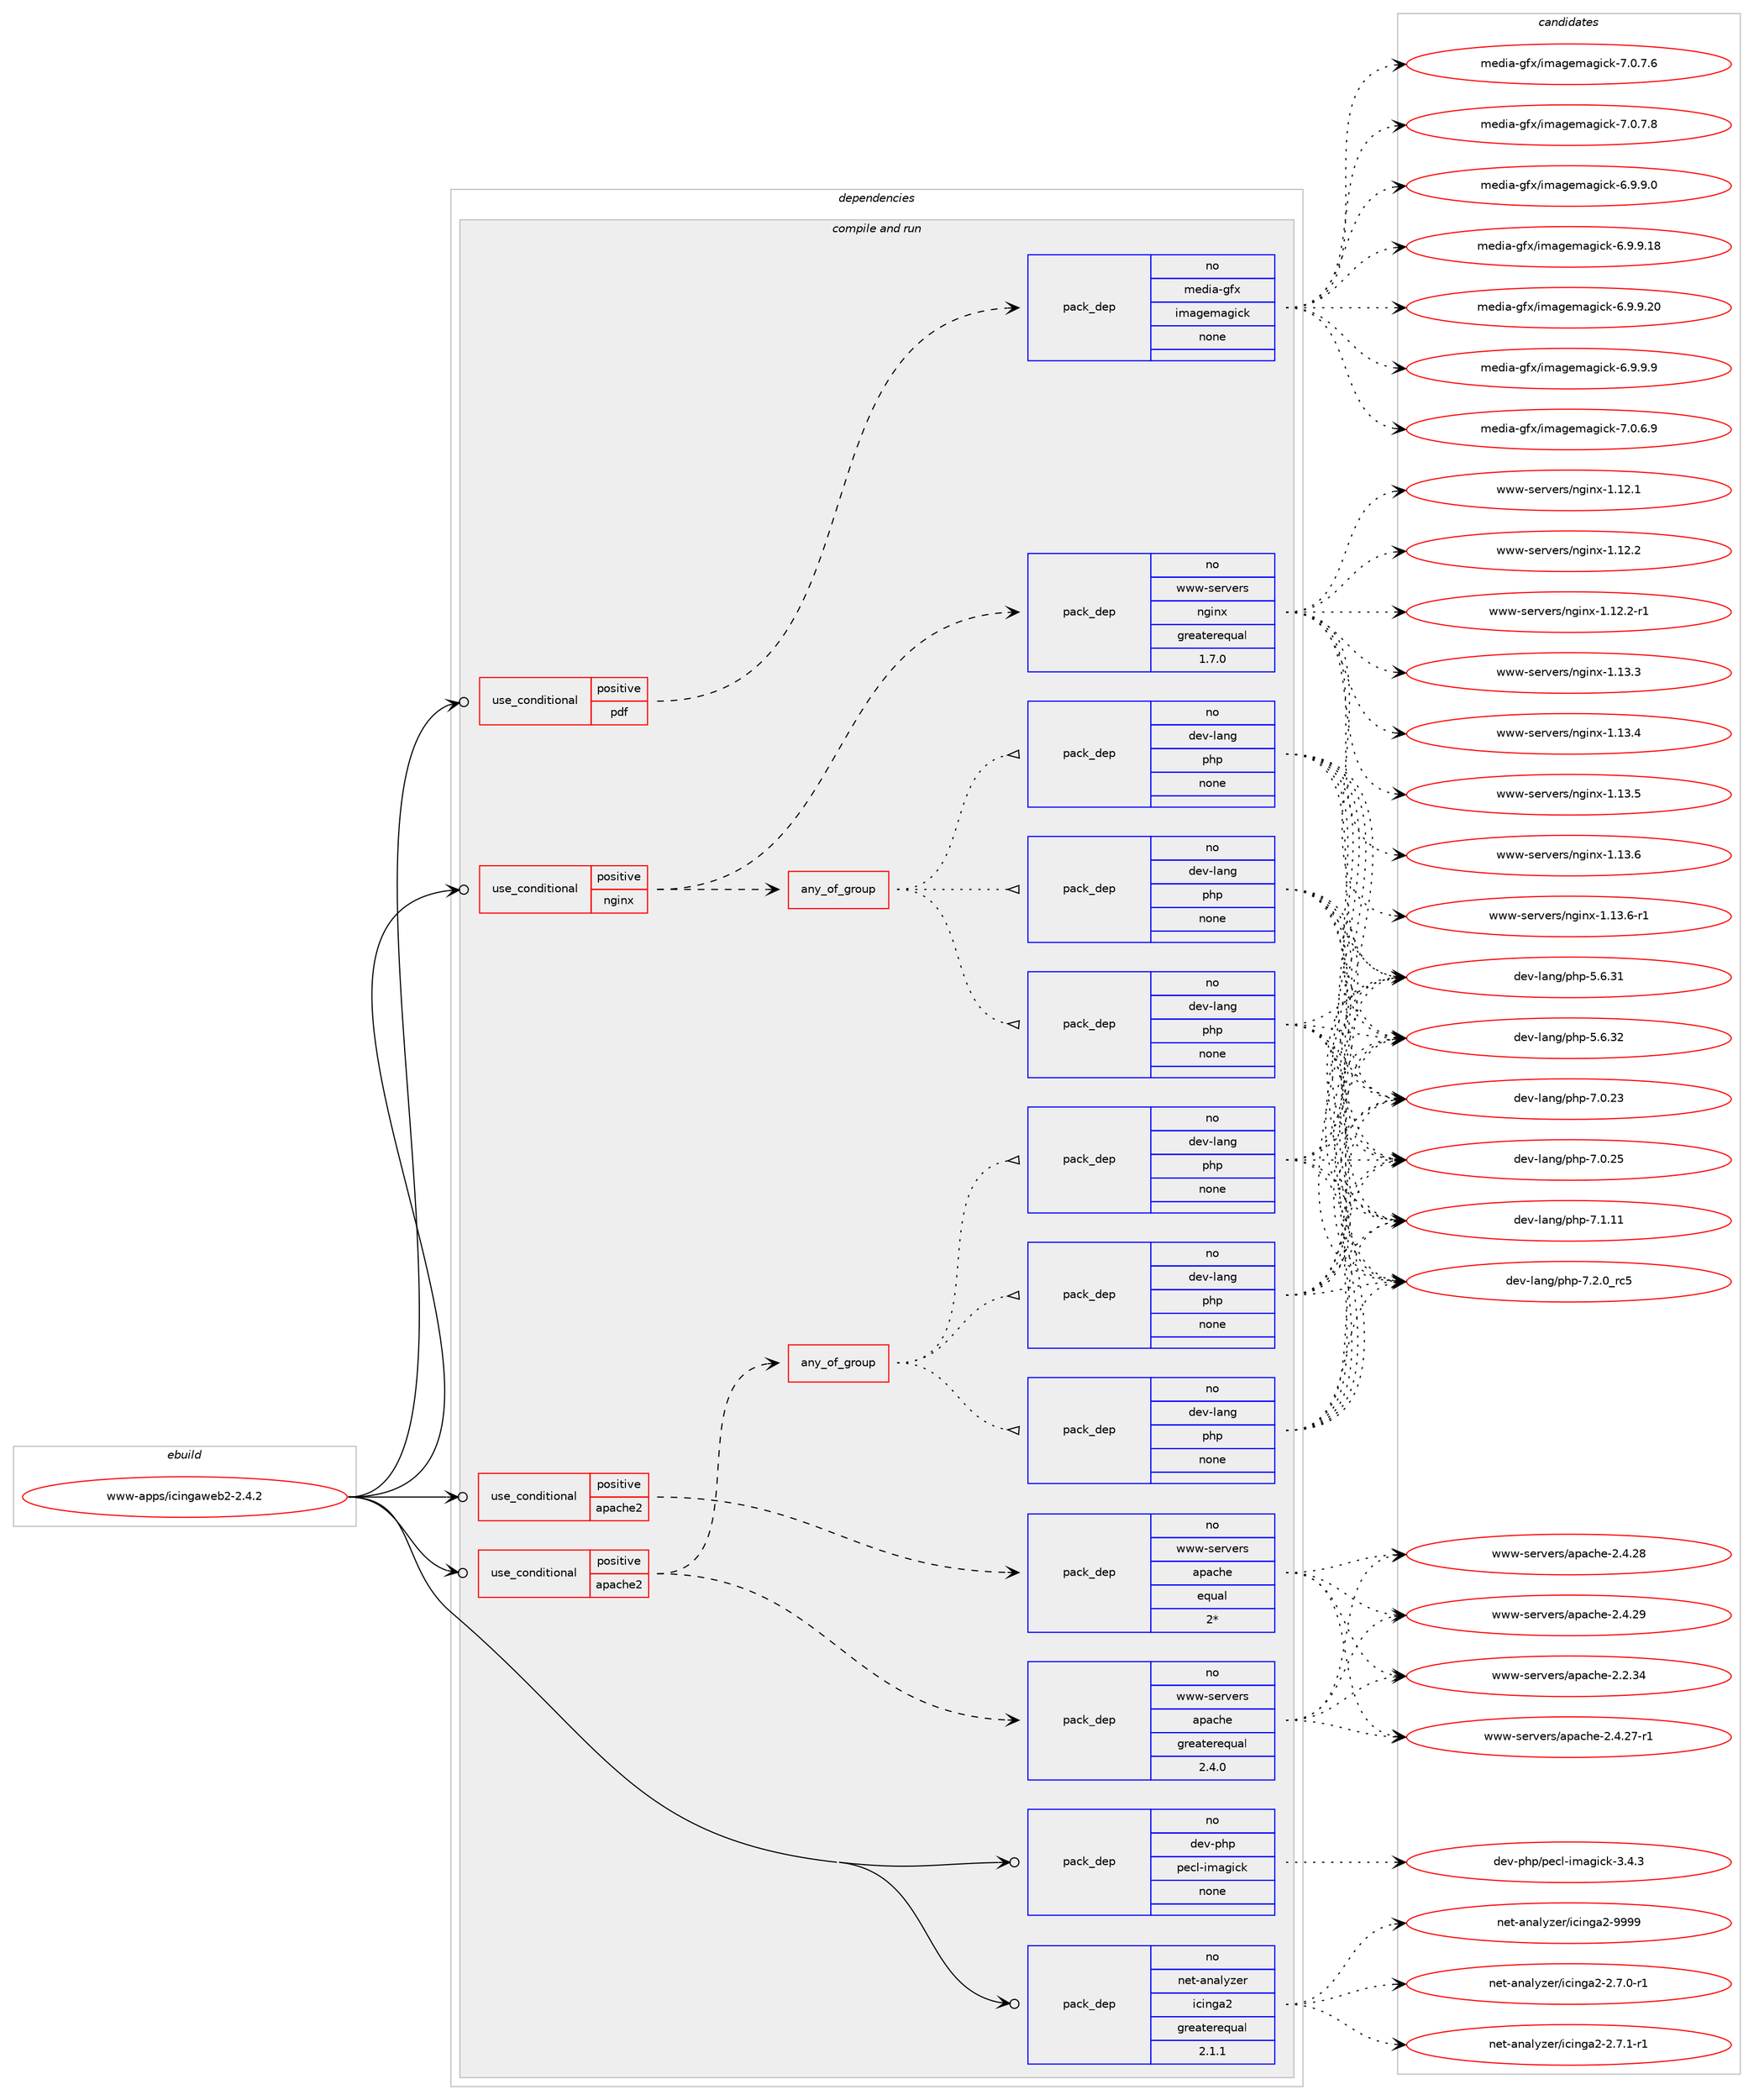 digraph prolog {

# *************
# Graph options
# *************

newrank=true;
concentrate=true;
compound=true;
graph [rankdir=LR,fontname=Helvetica,fontsize=10,ranksep=1.5];#, ranksep=2.5, nodesep=0.2];
edge  [arrowhead=vee];
node  [fontname=Helvetica,fontsize=10];

# **********
# The ebuild
# **********

subgraph cluster_leftcol {
color=gray;
rank=same;
label=<<i>ebuild</i>>;
id [label="www-apps/icingaweb2-2.4.2", color=red, width=4, href="../www-apps/icingaweb2-2.4.2.svg"];
}

# ****************
# The dependencies
# ****************

subgraph cluster_midcol {
color=gray;
label=<<i>dependencies</i>>;
subgraph cluster_compile {
fillcolor="#eeeeee";
style=filled;
label=<<i>compile</i>>;
}
subgraph cluster_compileandrun {
fillcolor="#eeeeee";
style=filled;
label=<<i>compile and run</i>>;
subgraph cond119287 {
dependency500740 [label=<<TABLE BORDER="0" CELLBORDER="1" CELLSPACING="0" CELLPADDING="4"><TR><TD ROWSPAN="3" CELLPADDING="10">use_conditional</TD></TR><TR><TD>positive</TD></TR><TR><TD>apache2</TD></TR></TABLE>>, shape=none, color=red];
subgraph pack372289 {
dependency500741 [label=<<TABLE BORDER="0" CELLBORDER="1" CELLSPACING="0" CELLPADDING="4" WIDTH="220"><TR><TD ROWSPAN="6" CELLPADDING="30">pack_dep</TD></TR><TR><TD WIDTH="110">no</TD></TR><TR><TD>www-servers</TD></TR><TR><TD>apache</TD></TR><TR><TD>equal</TD></TR><TR><TD>2*</TD></TR></TABLE>>, shape=none, color=blue];
}
dependency500740:e -> dependency500741:w [weight=20,style="dashed",arrowhead="vee"];
}
id:e -> dependency500740:w [weight=20,style="solid",arrowhead="odotvee"];
subgraph cond119288 {
dependency500742 [label=<<TABLE BORDER="0" CELLBORDER="1" CELLSPACING="0" CELLPADDING="4"><TR><TD ROWSPAN="3" CELLPADDING="10">use_conditional</TD></TR><TR><TD>positive</TD></TR><TR><TD>apache2</TD></TR></TABLE>>, shape=none, color=red];
subgraph pack372290 {
dependency500743 [label=<<TABLE BORDER="0" CELLBORDER="1" CELLSPACING="0" CELLPADDING="4" WIDTH="220"><TR><TD ROWSPAN="6" CELLPADDING="30">pack_dep</TD></TR><TR><TD WIDTH="110">no</TD></TR><TR><TD>www-servers</TD></TR><TR><TD>apache</TD></TR><TR><TD>greaterequal</TD></TR><TR><TD>2.4.0</TD></TR></TABLE>>, shape=none, color=blue];
}
dependency500742:e -> dependency500743:w [weight=20,style="dashed",arrowhead="vee"];
subgraph any8836 {
dependency500744 [label=<<TABLE BORDER="0" CELLBORDER="1" CELLSPACING="0" CELLPADDING="4"><TR><TD CELLPADDING="10">any_of_group</TD></TR></TABLE>>, shape=none, color=red];subgraph pack372291 {
dependency500745 [label=<<TABLE BORDER="0" CELLBORDER="1" CELLSPACING="0" CELLPADDING="4" WIDTH="220"><TR><TD ROWSPAN="6" CELLPADDING="30">pack_dep</TD></TR><TR><TD WIDTH="110">no</TD></TR><TR><TD>dev-lang</TD></TR><TR><TD>php</TD></TR><TR><TD>none</TD></TR><TR><TD></TD></TR></TABLE>>, shape=none, color=blue];
}
dependency500744:e -> dependency500745:w [weight=20,style="dotted",arrowhead="oinv"];
subgraph pack372292 {
dependency500746 [label=<<TABLE BORDER="0" CELLBORDER="1" CELLSPACING="0" CELLPADDING="4" WIDTH="220"><TR><TD ROWSPAN="6" CELLPADDING="30">pack_dep</TD></TR><TR><TD WIDTH="110">no</TD></TR><TR><TD>dev-lang</TD></TR><TR><TD>php</TD></TR><TR><TD>none</TD></TR><TR><TD></TD></TR></TABLE>>, shape=none, color=blue];
}
dependency500744:e -> dependency500746:w [weight=20,style="dotted",arrowhead="oinv"];
subgraph pack372293 {
dependency500747 [label=<<TABLE BORDER="0" CELLBORDER="1" CELLSPACING="0" CELLPADDING="4" WIDTH="220"><TR><TD ROWSPAN="6" CELLPADDING="30">pack_dep</TD></TR><TR><TD WIDTH="110">no</TD></TR><TR><TD>dev-lang</TD></TR><TR><TD>php</TD></TR><TR><TD>none</TD></TR><TR><TD></TD></TR></TABLE>>, shape=none, color=blue];
}
dependency500744:e -> dependency500747:w [weight=20,style="dotted",arrowhead="oinv"];
}
dependency500742:e -> dependency500744:w [weight=20,style="dashed",arrowhead="vee"];
}
id:e -> dependency500742:w [weight=20,style="solid",arrowhead="odotvee"];
subgraph cond119289 {
dependency500748 [label=<<TABLE BORDER="0" CELLBORDER="1" CELLSPACING="0" CELLPADDING="4"><TR><TD ROWSPAN="3" CELLPADDING="10">use_conditional</TD></TR><TR><TD>positive</TD></TR><TR><TD>nginx</TD></TR></TABLE>>, shape=none, color=red];
subgraph pack372294 {
dependency500749 [label=<<TABLE BORDER="0" CELLBORDER="1" CELLSPACING="0" CELLPADDING="4" WIDTH="220"><TR><TD ROWSPAN="6" CELLPADDING="30">pack_dep</TD></TR><TR><TD WIDTH="110">no</TD></TR><TR><TD>www-servers</TD></TR><TR><TD>nginx</TD></TR><TR><TD>greaterequal</TD></TR><TR><TD>1.7.0</TD></TR></TABLE>>, shape=none, color=blue];
}
dependency500748:e -> dependency500749:w [weight=20,style="dashed",arrowhead="vee"];
subgraph any8837 {
dependency500750 [label=<<TABLE BORDER="0" CELLBORDER="1" CELLSPACING="0" CELLPADDING="4"><TR><TD CELLPADDING="10">any_of_group</TD></TR></TABLE>>, shape=none, color=red];subgraph pack372295 {
dependency500751 [label=<<TABLE BORDER="0" CELLBORDER="1" CELLSPACING="0" CELLPADDING="4" WIDTH="220"><TR><TD ROWSPAN="6" CELLPADDING="30">pack_dep</TD></TR><TR><TD WIDTH="110">no</TD></TR><TR><TD>dev-lang</TD></TR><TR><TD>php</TD></TR><TR><TD>none</TD></TR><TR><TD></TD></TR></TABLE>>, shape=none, color=blue];
}
dependency500750:e -> dependency500751:w [weight=20,style="dotted",arrowhead="oinv"];
subgraph pack372296 {
dependency500752 [label=<<TABLE BORDER="0" CELLBORDER="1" CELLSPACING="0" CELLPADDING="4" WIDTH="220"><TR><TD ROWSPAN="6" CELLPADDING="30">pack_dep</TD></TR><TR><TD WIDTH="110">no</TD></TR><TR><TD>dev-lang</TD></TR><TR><TD>php</TD></TR><TR><TD>none</TD></TR><TR><TD></TD></TR></TABLE>>, shape=none, color=blue];
}
dependency500750:e -> dependency500752:w [weight=20,style="dotted",arrowhead="oinv"];
subgraph pack372297 {
dependency500753 [label=<<TABLE BORDER="0" CELLBORDER="1" CELLSPACING="0" CELLPADDING="4" WIDTH="220"><TR><TD ROWSPAN="6" CELLPADDING="30">pack_dep</TD></TR><TR><TD WIDTH="110">no</TD></TR><TR><TD>dev-lang</TD></TR><TR><TD>php</TD></TR><TR><TD>none</TD></TR><TR><TD></TD></TR></TABLE>>, shape=none, color=blue];
}
dependency500750:e -> dependency500753:w [weight=20,style="dotted",arrowhead="oinv"];
}
dependency500748:e -> dependency500750:w [weight=20,style="dashed",arrowhead="vee"];
}
id:e -> dependency500748:w [weight=20,style="solid",arrowhead="odotvee"];
subgraph cond119290 {
dependency500754 [label=<<TABLE BORDER="0" CELLBORDER="1" CELLSPACING="0" CELLPADDING="4"><TR><TD ROWSPAN="3" CELLPADDING="10">use_conditional</TD></TR><TR><TD>positive</TD></TR><TR><TD>pdf</TD></TR></TABLE>>, shape=none, color=red];
subgraph pack372298 {
dependency500755 [label=<<TABLE BORDER="0" CELLBORDER="1" CELLSPACING="0" CELLPADDING="4" WIDTH="220"><TR><TD ROWSPAN="6" CELLPADDING="30">pack_dep</TD></TR><TR><TD WIDTH="110">no</TD></TR><TR><TD>media-gfx</TD></TR><TR><TD>imagemagick</TD></TR><TR><TD>none</TD></TR><TR><TD></TD></TR></TABLE>>, shape=none, color=blue];
}
dependency500754:e -> dependency500755:w [weight=20,style="dashed",arrowhead="vee"];
}
id:e -> dependency500754:w [weight=20,style="solid",arrowhead="odotvee"];
subgraph pack372299 {
dependency500756 [label=<<TABLE BORDER="0" CELLBORDER="1" CELLSPACING="0" CELLPADDING="4" WIDTH="220"><TR><TD ROWSPAN="6" CELLPADDING="30">pack_dep</TD></TR><TR><TD WIDTH="110">no</TD></TR><TR><TD>dev-php</TD></TR><TR><TD>pecl-imagick</TD></TR><TR><TD>none</TD></TR><TR><TD></TD></TR></TABLE>>, shape=none, color=blue];
}
id:e -> dependency500756:w [weight=20,style="solid",arrowhead="odotvee"];
subgraph pack372300 {
dependency500757 [label=<<TABLE BORDER="0" CELLBORDER="1" CELLSPACING="0" CELLPADDING="4" WIDTH="220"><TR><TD ROWSPAN="6" CELLPADDING="30">pack_dep</TD></TR><TR><TD WIDTH="110">no</TD></TR><TR><TD>net-analyzer</TD></TR><TR><TD>icinga2</TD></TR><TR><TD>greaterequal</TD></TR><TR><TD>2.1.1</TD></TR></TABLE>>, shape=none, color=blue];
}
id:e -> dependency500757:w [weight=20,style="solid",arrowhead="odotvee"];
}
subgraph cluster_run {
fillcolor="#eeeeee";
style=filled;
label=<<i>run</i>>;
}
}

# **************
# The candidates
# **************

subgraph cluster_choices {
rank=same;
color=gray;
label=<<i>candidates</i>>;

subgraph choice372289 {
color=black;
nodesep=1;
choice119119119451151011141181011141154797112979910410145504650465152 [label="www-servers/apache-2.2.34", color=red, width=4,href="../www-servers/apache-2.2.34.svg"];
choice1191191194511510111411810111411547971129799104101455046524650554511449 [label="www-servers/apache-2.4.27-r1", color=red, width=4,href="../www-servers/apache-2.4.27-r1.svg"];
choice119119119451151011141181011141154797112979910410145504652465056 [label="www-servers/apache-2.4.28", color=red, width=4,href="../www-servers/apache-2.4.28.svg"];
choice119119119451151011141181011141154797112979910410145504652465057 [label="www-servers/apache-2.4.29", color=red, width=4,href="../www-servers/apache-2.4.29.svg"];
dependency500741:e -> choice119119119451151011141181011141154797112979910410145504650465152:w [style=dotted,weight="100"];
dependency500741:e -> choice1191191194511510111411810111411547971129799104101455046524650554511449:w [style=dotted,weight="100"];
dependency500741:e -> choice119119119451151011141181011141154797112979910410145504652465056:w [style=dotted,weight="100"];
dependency500741:e -> choice119119119451151011141181011141154797112979910410145504652465057:w [style=dotted,weight="100"];
}
subgraph choice372290 {
color=black;
nodesep=1;
choice119119119451151011141181011141154797112979910410145504650465152 [label="www-servers/apache-2.2.34", color=red, width=4,href="../www-servers/apache-2.2.34.svg"];
choice1191191194511510111411810111411547971129799104101455046524650554511449 [label="www-servers/apache-2.4.27-r1", color=red, width=4,href="../www-servers/apache-2.4.27-r1.svg"];
choice119119119451151011141181011141154797112979910410145504652465056 [label="www-servers/apache-2.4.28", color=red, width=4,href="../www-servers/apache-2.4.28.svg"];
choice119119119451151011141181011141154797112979910410145504652465057 [label="www-servers/apache-2.4.29", color=red, width=4,href="../www-servers/apache-2.4.29.svg"];
dependency500743:e -> choice119119119451151011141181011141154797112979910410145504650465152:w [style=dotted,weight="100"];
dependency500743:e -> choice1191191194511510111411810111411547971129799104101455046524650554511449:w [style=dotted,weight="100"];
dependency500743:e -> choice119119119451151011141181011141154797112979910410145504652465056:w [style=dotted,weight="100"];
dependency500743:e -> choice119119119451151011141181011141154797112979910410145504652465057:w [style=dotted,weight="100"];
}
subgraph choice372291 {
color=black;
nodesep=1;
choice10010111845108971101034711210411245534654465149 [label="dev-lang/php-5.6.31", color=red, width=4,href="../dev-lang/php-5.6.31.svg"];
choice10010111845108971101034711210411245534654465150 [label="dev-lang/php-5.6.32", color=red, width=4,href="../dev-lang/php-5.6.32.svg"];
choice10010111845108971101034711210411245554648465051 [label="dev-lang/php-7.0.23", color=red, width=4,href="../dev-lang/php-7.0.23.svg"];
choice10010111845108971101034711210411245554648465053 [label="dev-lang/php-7.0.25", color=red, width=4,href="../dev-lang/php-7.0.25.svg"];
choice10010111845108971101034711210411245554649464949 [label="dev-lang/php-7.1.11", color=red, width=4,href="../dev-lang/php-7.1.11.svg"];
choice100101118451089711010347112104112455546504648951149953 [label="dev-lang/php-7.2.0_rc5", color=red, width=4,href="../dev-lang/php-7.2.0_rc5.svg"];
dependency500745:e -> choice10010111845108971101034711210411245534654465149:w [style=dotted,weight="100"];
dependency500745:e -> choice10010111845108971101034711210411245534654465150:w [style=dotted,weight="100"];
dependency500745:e -> choice10010111845108971101034711210411245554648465051:w [style=dotted,weight="100"];
dependency500745:e -> choice10010111845108971101034711210411245554648465053:w [style=dotted,weight="100"];
dependency500745:e -> choice10010111845108971101034711210411245554649464949:w [style=dotted,weight="100"];
dependency500745:e -> choice100101118451089711010347112104112455546504648951149953:w [style=dotted,weight="100"];
}
subgraph choice372292 {
color=black;
nodesep=1;
choice10010111845108971101034711210411245534654465149 [label="dev-lang/php-5.6.31", color=red, width=4,href="../dev-lang/php-5.6.31.svg"];
choice10010111845108971101034711210411245534654465150 [label="dev-lang/php-5.6.32", color=red, width=4,href="../dev-lang/php-5.6.32.svg"];
choice10010111845108971101034711210411245554648465051 [label="dev-lang/php-7.0.23", color=red, width=4,href="../dev-lang/php-7.0.23.svg"];
choice10010111845108971101034711210411245554648465053 [label="dev-lang/php-7.0.25", color=red, width=4,href="../dev-lang/php-7.0.25.svg"];
choice10010111845108971101034711210411245554649464949 [label="dev-lang/php-7.1.11", color=red, width=4,href="../dev-lang/php-7.1.11.svg"];
choice100101118451089711010347112104112455546504648951149953 [label="dev-lang/php-7.2.0_rc5", color=red, width=4,href="../dev-lang/php-7.2.0_rc5.svg"];
dependency500746:e -> choice10010111845108971101034711210411245534654465149:w [style=dotted,weight="100"];
dependency500746:e -> choice10010111845108971101034711210411245534654465150:w [style=dotted,weight="100"];
dependency500746:e -> choice10010111845108971101034711210411245554648465051:w [style=dotted,weight="100"];
dependency500746:e -> choice10010111845108971101034711210411245554648465053:w [style=dotted,weight="100"];
dependency500746:e -> choice10010111845108971101034711210411245554649464949:w [style=dotted,weight="100"];
dependency500746:e -> choice100101118451089711010347112104112455546504648951149953:w [style=dotted,weight="100"];
}
subgraph choice372293 {
color=black;
nodesep=1;
choice10010111845108971101034711210411245534654465149 [label="dev-lang/php-5.6.31", color=red, width=4,href="../dev-lang/php-5.6.31.svg"];
choice10010111845108971101034711210411245534654465150 [label="dev-lang/php-5.6.32", color=red, width=4,href="../dev-lang/php-5.6.32.svg"];
choice10010111845108971101034711210411245554648465051 [label="dev-lang/php-7.0.23", color=red, width=4,href="../dev-lang/php-7.0.23.svg"];
choice10010111845108971101034711210411245554648465053 [label="dev-lang/php-7.0.25", color=red, width=4,href="../dev-lang/php-7.0.25.svg"];
choice10010111845108971101034711210411245554649464949 [label="dev-lang/php-7.1.11", color=red, width=4,href="../dev-lang/php-7.1.11.svg"];
choice100101118451089711010347112104112455546504648951149953 [label="dev-lang/php-7.2.0_rc5", color=red, width=4,href="../dev-lang/php-7.2.0_rc5.svg"];
dependency500747:e -> choice10010111845108971101034711210411245534654465149:w [style=dotted,weight="100"];
dependency500747:e -> choice10010111845108971101034711210411245534654465150:w [style=dotted,weight="100"];
dependency500747:e -> choice10010111845108971101034711210411245554648465051:w [style=dotted,weight="100"];
dependency500747:e -> choice10010111845108971101034711210411245554648465053:w [style=dotted,weight="100"];
dependency500747:e -> choice10010111845108971101034711210411245554649464949:w [style=dotted,weight="100"];
dependency500747:e -> choice100101118451089711010347112104112455546504648951149953:w [style=dotted,weight="100"];
}
subgraph choice372294 {
color=black;
nodesep=1;
choice119119119451151011141181011141154711010310511012045494649504649 [label="www-servers/nginx-1.12.1", color=red, width=4,href="../www-servers/nginx-1.12.1.svg"];
choice119119119451151011141181011141154711010310511012045494649504650 [label="www-servers/nginx-1.12.2", color=red, width=4,href="../www-servers/nginx-1.12.2.svg"];
choice1191191194511510111411810111411547110103105110120454946495046504511449 [label="www-servers/nginx-1.12.2-r1", color=red, width=4,href="../www-servers/nginx-1.12.2-r1.svg"];
choice119119119451151011141181011141154711010310511012045494649514651 [label="www-servers/nginx-1.13.3", color=red, width=4,href="../www-servers/nginx-1.13.3.svg"];
choice119119119451151011141181011141154711010310511012045494649514652 [label="www-servers/nginx-1.13.4", color=red, width=4,href="../www-servers/nginx-1.13.4.svg"];
choice119119119451151011141181011141154711010310511012045494649514653 [label="www-servers/nginx-1.13.5", color=red, width=4,href="../www-servers/nginx-1.13.5.svg"];
choice119119119451151011141181011141154711010310511012045494649514654 [label="www-servers/nginx-1.13.6", color=red, width=4,href="../www-servers/nginx-1.13.6.svg"];
choice1191191194511510111411810111411547110103105110120454946495146544511449 [label="www-servers/nginx-1.13.6-r1", color=red, width=4,href="../www-servers/nginx-1.13.6-r1.svg"];
dependency500749:e -> choice119119119451151011141181011141154711010310511012045494649504649:w [style=dotted,weight="100"];
dependency500749:e -> choice119119119451151011141181011141154711010310511012045494649504650:w [style=dotted,weight="100"];
dependency500749:e -> choice1191191194511510111411810111411547110103105110120454946495046504511449:w [style=dotted,weight="100"];
dependency500749:e -> choice119119119451151011141181011141154711010310511012045494649514651:w [style=dotted,weight="100"];
dependency500749:e -> choice119119119451151011141181011141154711010310511012045494649514652:w [style=dotted,weight="100"];
dependency500749:e -> choice119119119451151011141181011141154711010310511012045494649514653:w [style=dotted,weight="100"];
dependency500749:e -> choice119119119451151011141181011141154711010310511012045494649514654:w [style=dotted,weight="100"];
dependency500749:e -> choice1191191194511510111411810111411547110103105110120454946495146544511449:w [style=dotted,weight="100"];
}
subgraph choice372295 {
color=black;
nodesep=1;
choice10010111845108971101034711210411245534654465149 [label="dev-lang/php-5.6.31", color=red, width=4,href="../dev-lang/php-5.6.31.svg"];
choice10010111845108971101034711210411245534654465150 [label="dev-lang/php-5.6.32", color=red, width=4,href="../dev-lang/php-5.6.32.svg"];
choice10010111845108971101034711210411245554648465051 [label="dev-lang/php-7.0.23", color=red, width=4,href="../dev-lang/php-7.0.23.svg"];
choice10010111845108971101034711210411245554648465053 [label="dev-lang/php-7.0.25", color=red, width=4,href="../dev-lang/php-7.0.25.svg"];
choice10010111845108971101034711210411245554649464949 [label="dev-lang/php-7.1.11", color=red, width=4,href="../dev-lang/php-7.1.11.svg"];
choice100101118451089711010347112104112455546504648951149953 [label="dev-lang/php-7.2.0_rc5", color=red, width=4,href="../dev-lang/php-7.2.0_rc5.svg"];
dependency500751:e -> choice10010111845108971101034711210411245534654465149:w [style=dotted,weight="100"];
dependency500751:e -> choice10010111845108971101034711210411245534654465150:w [style=dotted,weight="100"];
dependency500751:e -> choice10010111845108971101034711210411245554648465051:w [style=dotted,weight="100"];
dependency500751:e -> choice10010111845108971101034711210411245554648465053:w [style=dotted,weight="100"];
dependency500751:e -> choice10010111845108971101034711210411245554649464949:w [style=dotted,weight="100"];
dependency500751:e -> choice100101118451089711010347112104112455546504648951149953:w [style=dotted,weight="100"];
}
subgraph choice372296 {
color=black;
nodesep=1;
choice10010111845108971101034711210411245534654465149 [label="dev-lang/php-5.6.31", color=red, width=4,href="../dev-lang/php-5.6.31.svg"];
choice10010111845108971101034711210411245534654465150 [label="dev-lang/php-5.6.32", color=red, width=4,href="../dev-lang/php-5.6.32.svg"];
choice10010111845108971101034711210411245554648465051 [label="dev-lang/php-7.0.23", color=red, width=4,href="../dev-lang/php-7.0.23.svg"];
choice10010111845108971101034711210411245554648465053 [label="dev-lang/php-7.0.25", color=red, width=4,href="../dev-lang/php-7.0.25.svg"];
choice10010111845108971101034711210411245554649464949 [label="dev-lang/php-7.1.11", color=red, width=4,href="../dev-lang/php-7.1.11.svg"];
choice100101118451089711010347112104112455546504648951149953 [label="dev-lang/php-7.2.0_rc5", color=red, width=4,href="../dev-lang/php-7.2.0_rc5.svg"];
dependency500752:e -> choice10010111845108971101034711210411245534654465149:w [style=dotted,weight="100"];
dependency500752:e -> choice10010111845108971101034711210411245534654465150:w [style=dotted,weight="100"];
dependency500752:e -> choice10010111845108971101034711210411245554648465051:w [style=dotted,weight="100"];
dependency500752:e -> choice10010111845108971101034711210411245554648465053:w [style=dotted,weight="100"];
dependency500752:e -> choice10010111845108971101034711210411245554649464949:w [style=dotted,weight="100"];
dependency500752:e -> choice100101118451089711010347112104112455546504648951149953:w [style=dotted,weight="100"];
}
subgraph choice372297 {
color=black;
nodesep=1;
choice10010111845108971101034711210411245534654465149 [label="dev-lang/php-5.6.31", color=red, width=4,href="../dev-lang/php-5.6.31.svg"];
choice10010111845108971101034711210411245534654465150 [label="dev-lang/php-5.6.32", color=red, width=4,href="../dev-lang/php-5.6.32.svg"];
choice10010111845108971101034711210411245554648465051 [label="dev-lang/php-7.0.23", color=red, width=4,href="../dev-lang/php-7.0.23.svg"];
choice10010111845108971101034711210411245554648465053 [label="dev-lang/php-7.0.25", color=red, width=4,href="../dev-lang/php-7.0.25.svg"];
choice10010111845108971101034711210411245554649464949 [label="dev-lang/php-7.1.11", color=red, width=4,href="../dev-lang/php-7.1.11.svg"];
choice100101118451089711010347112104112455546504648951149953 [label="dev-lang/php-7.2.0_rc5", color=red, width=4,href="../dev-lang/php-7.2.0_rc5.svg"];
dependency500753:e -> choice10010111845108971101034711210411245534654465149:w [style=dotted,weight="100"];
dependency500753:e -> choice10010111845108971101034711210411245534654465150:w [style=dotted,weight="100"];
dependency500753:e -> choice10010111845108971101034711210411245554648465051:w [style=dotted,weight="100"];
dependency500753:e -> choice10010111845108971101034711210411245554648465053:w [style=dotted,weight="100"];
dependency500753:e -> choice10010111845108971101034711210411245554649464949:w [style=dotted,weight="100"];
dependency500753:e -> choice100101118451089711010347112104112455546504648951149953:w [style=dotted,weight="100"];
}
subgraph choice372298 {
color=black;
nodesep=1;
choice1091011001059745103102120471051099710310110997103105991074554465746574648 [label="media-gfx/imagemagick-6.9.9.0", color=red, width=4,href="../media-gfx/imagemagick-6.9.9.0.svg"];
choice109101100105974510310212047105109971031011099710310599107455446574657464956 [label="media-gfx/imagemagick-6.9.9.18", color=red, width=4,href="../media-gfx/imagemagick-6.9.9.18.svg"];
choice109101100105974510310212047105109971031011099710310599107455446574657465048 [label="media-gfx/imagemagick-6.9.9.20", color=red, width=4,href="../media-gfx/imagemagick-6.9.9.20.svg"];
choice1091011001059745103102120471051099710310110997103105991074554465746574657 [label="media-gfx/imagemagick-6.9.9.9", color=red, width=4,href="../media-gfx/imagemagick-6.9.9.9.svg"];
choice1091011001059745103102120471051099710310110997103105991074555464846544657 [label="media-gfx/imagemagick-7.0.6.9", color=red, width=4,href="../media-gfx/imagemagick-7.0.6.9.svg"];
choice1091011001059745103102120471051099710310110997103105991074555464846554654 [label="media-gfx/imagemagick-7.0.7.6", color=red, width=4,href="../media-gfx/imagemagick-7.0.7.6.svg"];
choice1091011001059745103102120471051099710310110997103105991074555464846554656 [label="media-gfx/imagemagick-7.0.7.8", color=red, width=4,href="../media-gfx/imagemagick-7.0.7.8.svg"];
dependency500755:e -> choice1091011001059745103102120471051099710310110997103105991074554465746574648:w [style=dotted,weight="100"];
dependency500755:e -> choice109101100105974510310212047105109971031011099710310599107455446574657464956:w [style=dotted,weight="100"];
dependency500755:e -> choice109101100105974510310212047105109971031011099710310599107455446574657465048:w [style=dotted,weight="100"];
dependency500755:e -> choice1091011001059745103102120471051099710310110997103105991074554465746574657:w [style=dotted,weight="100"];
dependency500755:e -> choice1091011001059745103102120471051099710310110997103105991074555464846544657:w [style=dotted,weight="100"];
dependency500755:e -> choice1091011001059745103102120471051099710310110997103105991074555464846554654:w [style=dotted,weight="100"];
dependency500755:e -> choice1091011001059745103102120471051099710310110997103105991074555464846554656:w [style=dotted,weight="100"];
}
subgraph choice372299 {
color=black;
nodesep=1;
choice100101118451121041124711210199108451051099710310599107455146524651 [label="dev-php/pecl-imagick-3.4.3", color=red, width=4,href="../dev-php/pecl-imagick-3.4.3.svg"];
dependency500756:e -> choice100101118451121041124711210199108451051099710310599107455146524651:w [style=dotted,weight="100"];
}
subgraph choice372300 {
color=black;
nodesep=1;
choice110101116459711097108121122101114471059910511010397504550465546484511449 [label="net-analyzer/icinga2-2.7.0-r1", color=red, width=4,href="../net-analyzer/icinga2-2.7.0-r1.svg"];
choice110101116459711097108121122101114471059910511010397504550465546494511449 [label="net-analyzer/icinga2-2.7.1-r1", color=red, width=4,href="../net-analyzer/icinga2-2.7.1-r1.svg"];
choice110101116459711097108121122101114471059910511010397504557575757 [label="net-analyzer/icinga2-9999", color=red, width=4,href="../net-analyzer/icinga2-9999.svg"];
dependency500757:e -> choice110101116459711097108121122101114471059910511010397504550465546484511449:w [style=dotted,weight="100"];
dependency500757:e -> choice110101116459711097108121122101114471059910511010397504550465546494511449:w [style=dotted,weight="100"];
dependency500757:e -> choice110101116459711097108121122101114471059910511010397504557575757:w [style=dotted,weight="100"];
}
}

}
